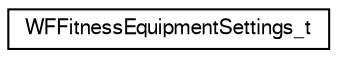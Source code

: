 digraph "Graphical Class Hierarchy"
{
  edge [fontname="FreeSans",fontsize="10",labelfontname="FreeSans",labelfontsize="10"];
  node [fontname="FreeSans",fontsize="10",shape=record];
  rankdir="LR";
  Node1 [label="WFFitnessEquipmentSettings_t",height=0.2,width=0.4,color="black", fillcolor="white", style="filled",URL="$struct_w_f_fitness_equipment_settings__t.html",tooltip="Represents the settings transferred to an FE machine. "];
}
